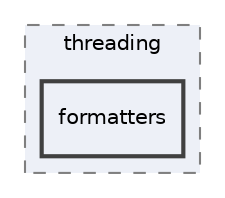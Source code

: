 digraph "/Users/jlu/zeek/src/threading/formatters"
{
 // LATEX_PDF_SIZE
  edge [fontname="Helvetica",fontsize="10",labelfontname="Helvetica",labelfontsize="10"];
  node [fontname="Helvetica",fontsize="10",shape=record];
  compound=true
  subgraph clusterdir_2e9f4797f6e6fd6cd95a41c6c0251b92 {
    graph [ bgcolor="#edf0f7", pencolor="grey50", style="filled,dashed,", label="threading", fontname="Helvetica", fontsize="10", URL="dir_2e9f4797f6e6fd6cd95a41c6c0251b92.html"]
  dir_55912d48daff18a694035ed902c4aff9 [shape=box, label="formatters", style="filled,bold,", fillcolor="#edf0f7", color="grey25", URL="dir_55912d48daff18a694035ed902c4aff9.html"];
  }
}
